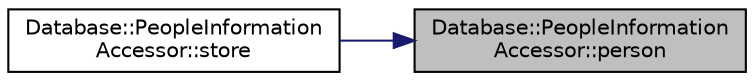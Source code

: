 digraph "Database::PeopleInformationAccessor::person"
{
 // LATEX_PDF_SIZE
  edge [fontname="Helvetica",fontsize="10",labelfontname="Helvetica",labelfontsize="10"];
  node [fontname="Helvetica",fontsize="10",shape=record];
  rankdir="RL";
  Node1 [label="Database::PeopleInformation\lAccessor::person",height=0.2,width=0.4,color="black", fillcolor="grey75", style="filled", fontcolor="black",tooltip="get person name for given person id"];
  Node1 -> Node2 [dir="back",color="midnightblue",fontsize="10",style="solid",fontname="Helvetica"];
  Node2 [label="Database::PeopleInformation\lAccessor::store",height=0.2,width=0.4,color="black", fillcolor="white", style="filled",URL="$class_database_1_1_people_information_accessor.html#af10e7de8ef1a429f012b226665005c91",tooltip="Store or update person."];
}
